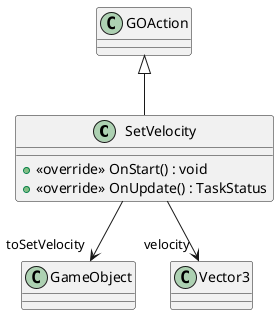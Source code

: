 @startuml
class SetVelocity {
    + <<override>> OnStart() : void
    + <<override>> OnUpdate() : TaskStatus
}
GOAction <|-- SetVelocity
SetVelocity --> "toSetVelocity" GameObject
SetVelocity --> "velocity" Vector3
@enduml
